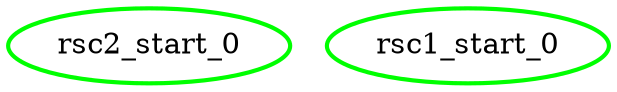 digraph "g" {
	size = "30,30"
"rsc2_start_0" [ tooltip="node1" style=bold color="green" fontcolor="black" ]
"rsc1_start_0" [ tooltip="node2" style=bold color="green" fontcolor="black" ]
}
